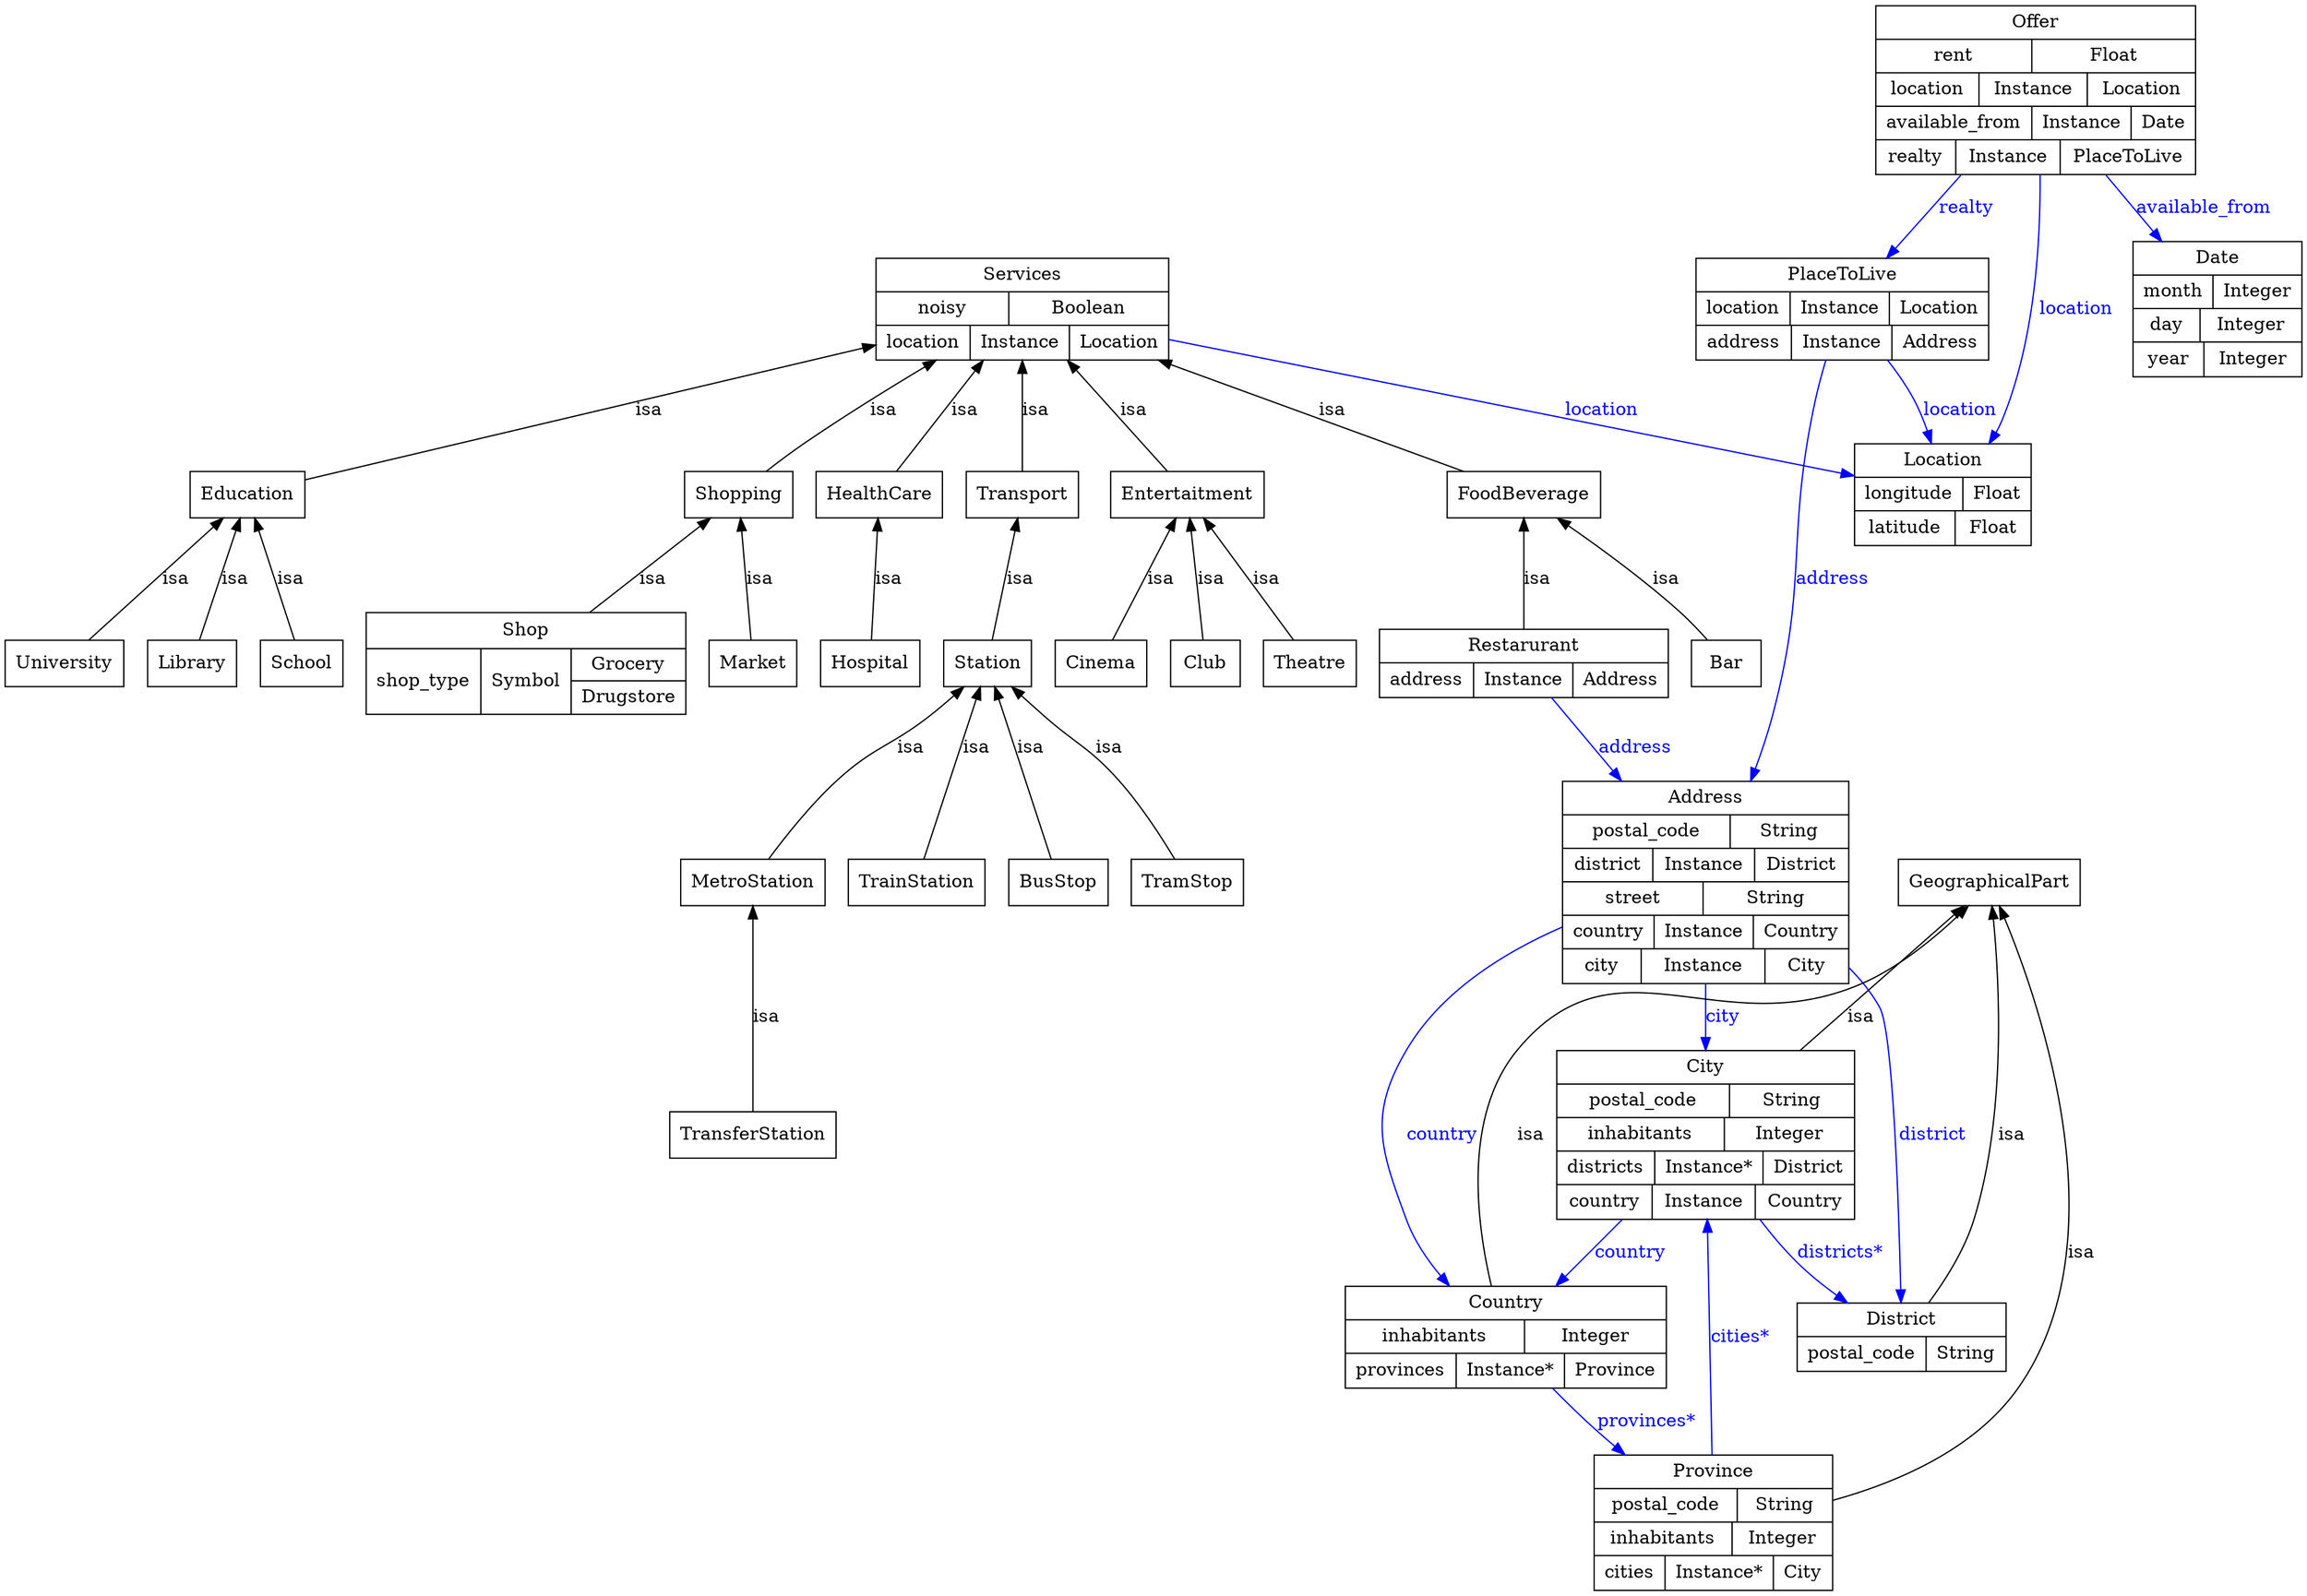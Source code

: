 digraph house {
	node [label="\N"];
	graph [bb="0,0,1607.4,1118"];
	PlaceToLive [label="{PlaceToLive|{location|Instance|{Location}}|{address|Instance|{Address}}}", shape=record, color="0.0,0.0,0.0", fontcolor="0.0,0.0,0.0", pos="345.38,745", rects="252.88,758,437.88,784 252.88,732,312.88,758 312.88,732,373.88,758 373.88,732,437.88,758 252.88,706,311.88,732 311.88,706,374.88,\
732 374.88,706,437.88,732", width="2.5556", height="1.0972"];
	Location [label="{Location|{longitude|Float}|{latitude|Float}}", shape=record, color="0.0,0.0,0.0", fontcolor="0.0,0.0,0.0", pos="191.38,559", rects="135.88,572,246.88,598 135.88,546,202.88,572 202.88,546,246.88,572 135.88,520,197.88,546 197.88,520,246.88,546", width="1.5278", height="1.0972"];
	Address [label="{Address|{postal_code|String}|{district|Instance|{District}}|{street|String}|{country|Instance|{Country}}|{city|Instance|{City}}\
}", shape=record, color="0.0,0.0,0.0", fontcolor="0.0,0.0,0.0", pos="448.38,559", rects="359.38,611,537.38,637 359.38,585,464.38,611 464.38,585,537.38,611 359.38,559,415.38,585 415.38,559,478.38,585 478.38,559,537.38,\
585 359.38,533,446.38,559 446.38,533,537.38,559 359.38,507,416.38,533 416.38,507,477.38,533 477.38,507,537.38,533 359.38,481,409.38\
,507 409.38,481,484.38,507 484.38,481,537.38,507", width="2.4722", height="2.1806"];
	Province [label="{Province|{postal_code|String}|{inhabitants|Integer}|{cities|Instance*|{City}}}", shape=record, color="0.0,0.0,0.0", fontcolor="0.0,0.0,0.0", pos="576.38,53", rects="500.38,79,652.38,105 500.38,53,592.38,79 592.38,53,652.38,79 500.38,27,586.38,53 586.38,27,652.38,53 500.38,1,545.38,27 545.38,1\
,613.38,27 613.38,1,652.38,27", width="2.1111", height="1.4583"];
	GeographicalPart [label=GeographicalPart, shape=box, color="0.0,0.0,0.0", fontcolor="0.0,0.0,0.0", pos="632.38,559", width="1.5278", height="0.5"];
	City [label="{City|{postal_code|String}|{inhabitants|Integer}|{districts|Instance*|{District}}|{country|Instance|{Country}}}", shape=record, color="0.0,0.0,0.0", fontcolor="0.0,0.0,0.0", pos="448.38,360", rects="356.38,399,540.38,425 356.38,373,464.38,399 464.38,373,540.38,399 356.38,347,458.38,373 458.38,347,540.38,373 356.38,321,415.38,\
347 415.38,321,483.38,347 483.38,321,540.38,347 356.38,295,415.38,321 415.38,295,478.38,321 478.38,295,540.38,321", width="2.5556", height="1.8194"];
	District [label="{District|{postal_code|String}}", shape=record, color="0.0,0.0,0.0", fontcolor="0.0,0.0,0.0", pos="322.38,200", rects="257.38,200,387.38,226 257.38,174,338.38,200 338.38,174,387.38,200", width="1.8056", height="0.73611"];
	Bar [label=Bar, shape=box, color="0.0,0.0,0.0", fontcolor="0.0,0.0,0.0", pos="482.38,745", width="0.75", height="0.5"];
	FoodBeverage [label=FoodBeverage, shape=box, color="0.0,0.0,0.0", fontcolor="0.0,0.0,0.0", pos="616.38,918", width="1.3056", height="0.5"];
	Club [label=Club, shape=box, color="0.0,0.0,0.0", fontcolor="0.0,0.0,0.0", pos="750.38,745", width="0.75", height="0.5"];
	Entertaitment [label=Entertaitment, shape=box, color="0.0,0.0,0.0", fontcolor="0.0,0.0,0.0", pos="861.38,918", width="1.25", height="0.5"];
	TramStop [label=TramStop, shape=box, color="0.0,0.0,0.0", fontcolor="0.0,0.0,0.0", pos="1160.4,559", width="0.97222", height="0.5"];
	Station [label=Station, shape=box, color="0.0,0.0,0.0", fontcolor="0.0,0.0,0.0", pos="1208.4,745", width="0.75", height="0.5"];
	Restarurant [label="{Restarurant|{address|Instance|{Address}}}", shape=record, color="0.0,0.0,0.0", fontcolor="0.0,0.0,0.0", pos="616.38,745", rects="527.38,745,705.38,771 527.38,719,584.38,745 584.38,719,645.38,745 645.38,719,705.38,745", width="2.4722", height="0.73611"];
	TrainStation [label=TrainStation, shape=box, color="0.0,0.0,0.0", fontcolor="0.0,0.0,0.0", pos="1255.4,559", width="1.1667", height="0.5"];
	Education [label=Education, shape=box, color="0.0,0.0,0.0", fontcolor="0.0,0.0,0.0", pos="1046.4,918", width="0.97222", height="0.5"];
	Services [label="{Services|{noisy|Boolean}|{location|Instance|{Location}}}", shape=record, color="0.0,0.0,0.0", fontcolor="0.0,0.0,0.0", pos="1046.4,1078", rects="953.88,1091,1138.9,1117 953.88,1065,1037.9,1091 1037.9,1065,1138.9,1091 953.88,1039,1013.9,1065 1013.9,1039,1074.9,1065 1074.9,1039\
,1138.9,1065", width="2.5556", height="1.0972"];
	Library [label=Library, shape=box, color="0.0,0.0,0.0", fontcolor="0.0,0.0,0.0", pos="973.38,745", width="0.77778", height="0.5"];
	Transport [label=Transport, shape=box, color="0.0,0.0,0.0", fontcolor="0.0,0.0,0.0", pos="1164.4,918", width="0.94444", height="0.5"];
	Offer [label="{Offer|{rent|Float}|{location|Instance|{Location}}|{available_from|Instance|{Date}}|{realty|Instance|{PlaceToLive}}}", shape=record, color="0.0,0.0,0.0", fontcolor="0.0,0.0,0.0", pos="191.38,918", rects="90.378,957,292.38,983 90.378,931,187.38,957 187.38,931,292.38,957 90.378,905,155.38,931 155.38,905,222.38,931 222.38,905,292.38,\
931 90.378,879,189.38,905 189.38,879,250.38,905 250.38,879,292.38,905 90.378,853,140.38,879 140.38,853,204.38,879 204.38,853,292.38\
,879", width="2.8056", height="1.8194"];
	Date [label="{Date|{month|Integer}|{day|Integer}|{year|Integer}}", shape=record, color="0.0,0.0,0.0", fontcolor="0.0,0.0,0.0", pos="98.378,745", rects="45.878,771,150.88,797 45.878,745,96.878,771 96.878,745,150.88,771 45.878,719,88.878,745 88.878,719,150.88,745 45.878,693,90.878,\
719 90.878,693,150.88,719", width="1.4444", height="1.4583"];
	Country [label="{Country|{inhabitants|Integer}|{provinces|Instance*|{Province}}}", shape=record, color="0.0,0.0,0.0", fontcolor="0.0,0.0,0.0", pos="576.38,200", rects="475.88,213,676.88,239 475.88,187,586.88,213 586.88,187,676.88,213 475.88,161,544.88,187 544.88,161,612.88,187 612.88,161,676.88,\
187", width="2.7778", height="1.0972"];
	Shopping [label=Shopping, shape=box, color="0.0,0.0,0.0", fontcolor="0.0,0.0,0.0", pos="1281.4,918", width="0.94444", height="0.5"];
	MetroStation [label=MetroStation, shape=box, color="0.0,0.0,0.0", fontcolor="0.0,0.0,0.0", pos="1359.4,559", width="1.2222", height="0.5"];
	Market [label=Market, shape=box, color="0.0,0.0,0.0", fontcolor="0.0,0.0,0.0", pos="1281.4,745", width="0.77778", height="0.5"];
	School [label=School, shape=box, color="0.0,0.0,0.0", fontcolor="0.0,0.0,0.0", pos="1046.4,745", width="0.75", height="0.5"];
	Theatre [label=Theatre, shape=box, color="0.0,0.0,0.0", fontcolor="0.0,0.0,0.0", pos="823.38,745", width="0.77778", height="0.5"];
	Hospital [label=Hospital, shape=box, color="0.0,0.0,0.0", fontcolor="0.0,0.0,0.0", pos="1576.4,745", width="0.86111", height="0.5"];
	HealthCare [label=HealthCare, shape=box, color="0.0,0.0,0.0", fontcolor="0.0,0.0,0.0", pos="1474.4,918", width="1.0833", height="0.5"];
	TransferStation [label=TransferStation, shape=box, color="0.0,0.0,0.0", fontcolor="0.0,0.0,0.0", pos="1359.4,360", width="1.3889", height="0.5"];
	University [label=University, shape=box, color="0.0,0.0,0.0", fontcolor="0.0,0.0,0.0", pos="1127.4,745", width=1, height="0.5"];
	Cinema [label=Cinema, shape=box, color="0.0,0.0,0.0", fontcolor="0.0,0.0,0.0", pos="898.38,745", width="0.80556", height="0.5"];
	BusStop [label=BusStop, shape=box, color="0.0,0.0,0.0", fontcolor="0.0,0.0,0.0", pos="1076.4,559", width="0.86111", height="0.5"];
	Shop [label="{Shop|{shop_type|Symbol|{Grocery|Drugstore}}}", shape=record, color="0.0,0.0,0.0", fontcolor="0.0,0.0,0.0", pos="1427.4,745", rects="1326.9,758,1527.9,784 1326.9,706,1398.9,758 1398.9,706,1457.9,758 1457.9,732,1527.9,758 1457.9,706,1527.9,732", width="2.7778", height="1.0972"];
	PlaceToLive -> Location [style=filled, label=location, color="0.6666667,1.0,1.0", fontcolor="0.6666667,1.0,1.0", pos="e,223.73,598.07 312.72,705.55 288.65,676.48 255.81,636.81 230.36,606.08", lp="303.38,665"];
	PlaceToLive -> Address [style=filled, label=address, color="0.6666667,1.0,1.0", fontcolor="0.6666667,1.0,1.0", pos="e,405.14,637.08 367.22,705.55 376.88,688.11 388.66,666.84 400.21,645.98", lp="413.88,665"];
	GeographicalPart -> Province [label=isa, color="0.0,0.0,0.0", fontcolor="0.0,0.0,0.0", dir=back, pos="s,641.24,540.63 645.49,531.2 675.04,464.36 740.16,290.55 685.38,160 676.76,139.46 662.06,120.88 646.2,105.18", lp="713.88,267"];
	Province -> City [style=filled, label="cities*", color="0.6666667,1.0,1.0", fontcolor="0.6666667,1.0,1.0", pos="e,426.54,294.98 500.13,90.515 473.68,107.75 447,130.92 432.38,160 413.12,198.3 416.08,246 424.34,285.21", lp="449.88,200"];
	GeographicalPart -> District [label=isa, color="0.0,0.0,0.0", fontcolor="0.0,0.0,0.0", dir=back, pos="s,618.02,540.75 611.25,532.97 595.32,515.17 571.91,492.61 546.38,480 458.43,436.55 391.9,503.97 332.38,426 287.34,367 303.35,271.93\
 314.82,226.21", lp="339.88,360"];
	FoodBeverage -> Bar [label=isa, color="0.0,0.0,0.0", fontcolor="0.0,0.0,0.0", dir=back, pos="s,600.58,899.7 593.84,891.78 573.52,867.82 543.12,831.18 518.38,798 510,786.76 501.15,773.75 494.32,763.43", lp="550.88,825"];
	Entertaitment -> Club [label=isa, color="0.0,0.0,0.0", fontcolor="0.0,0.0,0.0", dir=back, pos="s,849.71,899.81 844.3,891.38 821.5,855.85 781.72,793.84 762.06,763.2", lp="812.88,825"];
	Station -> TramStop [label=isa, color="0.0,0.0,0.0", fontcolor="0.0,0.0,0.0", dir=back, pos="s,1203.7,726.83 1201.1,716.76 1191.1,678.11 1173.5,609.8 1165.1,577.25", lp="1195.9,665"];
	FoodBeverage -> Restarurant [label=isa, color="0.0,0.0,0.0", fontcolor="0.0,0.0,0.0", dir=back, pos="s,616.38,899.81 616.38,889.51 616.38,856.6 616.38,802.9 616.38,771.06", lp="623.88,825"];
	Restarurant -> Address [style=filled, label=address, color="0.6666667,1.0,1.0", fontcolor="0.6666667,1.0,1.0", pos="e,519.19,637.4 592.66,718.75 575.14,699.34 550.21,671.74 525.99,644.93", lp="567.88,665"];
	Station -> TrainStation [label=isa, color="0.0,0.0,0.0", fontcolor="0.0,0.0,0.0", dir=back, pos="s,1213,726.83 1215.5,716.76 1225.3,678.11 1242.5,609.8 1250.8,577.25", lp="1237.9,665"];
	Services -> Education [label=isa, color="0.0,0.0,0.0", fontcolor="0.0,0.0,0.0", dir=back, pos="s,1046.4,1038.9 1046.4,1028.5 1046.4,997.13 1046.4,958.35 1046.4,936.07", lp="1053.9,1011"];
	Education -> Library [label=isa, color="0.0,0.0,0.0", fontcolor="0.0,0.0,0.0", dir=back, pos="s,1038.7,899.81 1034.8,890.48 1019.7,854.8 993.88,793.58 981.06,763.2", lp="1016.9,825"];
	Services -> Location [style=filled, label=location, color="0.6666667,1.0,1.0", fontcolor="0.6666667,1.0,1.0", pos="e,135.54,589.97 953.72,1074.9 724.91,1066.5 146.9,1040 81.378,984 -18.427,898.77 -17.24,811.34 37.378,692 55.946,651.43 93.675,618.52\
 127.14,595.58", lp="23.378,825"];
	Services -> Transport [label=isa, color="0.0,0.0,0.0", fontcolor="0.0,0.0,0.0", dir=back, pos="s,1075.2,1038.9 1081.4,1030.6 1104.8,998.82 1134.3,958.84 1151.1,936.07", lp="1108.9,1011"];
	Offer -> Location [style=filled, label=location, color="0.6666667,1.0,1.0", fontcolor="0.6666667,1.0,1.0", pos="e,191.38,598.04 191.38,852.99 191.38,782.55 191.38,671.75 191.38,608.2", lp="213.38,745"];
	Offer -> Date [style=filled, label=available_from, color="0.6666667,1.0,1.0", fontcolor="0.6666667,1.0,1.0", pos="e,88.015,797.4 105.55,852.78 101.2,846.85 97.387,840.59 94.378,834 90.642,825.82 88.809,816.77 88.207,807.66", lp="135.88,825"];
	Offer -> PlaceToLive [style=filled, label=realty, color="0.6666667,1.0,1.0", fontcolor="0.6666667,1.0,1.0", pos="e,310.54,784.14 249.6,852.6 267.56,832.42 286.97,810.61 303.6,791.94", lp="296.88,825"];
	GeographicalPart -> City [label=isa, color="0.0,0.0,0.0", fontcolor="0.0,0.0,0.0", dir=back, pos="s,615.73,540.99 608.76,533.46 583.64,506.29 542.9,462.23 508.77,425.32", lp="547.88,453"];
	City -> District [style=filled, label="districts*", color="0.6666667,1.0,1.0", fontcolor="0.6666667,1.0,1.0", pos="e,332.39,226.29 374.64,294.67 369.2,288.59 364.03,282.34 359.38,276 350.36,263.72 342.57,248.91 336.5,235.63", lp="384.38,267"];
	City -> Country [style=filled, label=country, color="0.6666667,1.0,1.0", fontcolor="0.6666667,1.0,1.0", pos="e,537.76,239.28 493.02,294.79 502.1,282.34 511.81,269.59 521.38,258 524.42,254.31 527.64,250.57 530.93,246.85", lp="541.88,267"];
	Services -> Shopping [label=isa, color="0.0,0.0,0.0", fontcolor="0.0,0.0,0.0", dir=back, pos="s,1120.5,1038.9 1129.4,1033.7 1155.1,1019 1183,1001.7 1207.4,984 1227.6,969.33 1248.6,950.1 1263.1,936.19", lp="1184.9,1011"];
	Services -> Entertaitment [label=isa, color="0.0,0.0,0.0", fontcolor="0.0,0.0,0.0", dir=back, pos="s,1001.1,1038.9 993.4,1032.2 956.41,1000.2 909.04,959.22 882.27,936.07", lp="982.88,1011"];
	Address -> District [style=filled, label=district, color="0.6666667,1.0,1.0", fontcolor="0.6666667,1.0,1.0", pos="e,300.42,226 358.99,519.05 321.98,497.35 283.13,466.54 263.38,426 237.68,373.26 247.15,350.38 263.38,294 269.55,272.56 282.21,251.28\
 294.23,234.4", lp="282.38,360"];
	Address -> Country [style=filled, label=country, color="0.6666667,1.0,1.0", fontcolor="0.6666667,1.0,1.0", pos="e,575.49,239.12 537.58,493.65 546.18,483.95 553.77,473.36 559.38,462 568.53,443.47 573.24,319.74 575.22,249.14", lp="593.88,360"];
	Address -> City [style=filled, label=city, color="0.6666667,1.0,1.0", fontcolor="0.6666667,1.0,1.0", pos="e,448.38,425 448.38,480.92 448.38,465.88 448.38,450.16 448.38,435.21", lp="458.38,453"];
	Station -> MetroStation [label=isa, color="0.0,0.0,0.0", fontcolor="0.0,0.0,0.0", dir=back, pos="s,1219,726.98 1224.4,718.54 1230.2,709.74 1237.2,700.11 1244.4,692 1268.6,664.66 1282.2,665.41 1306.4,638 1323.3,618.8 1339.2,593.89\
 1349,577.22", lp="1293.9,665"];
	Services -> FoodBeverage [label=isa, color="0.0,0.0,0.0", fontcolor="0.0,0.0,0.0", dir=back, pos="s,953.87,1043.6 944.31,1040 855.47,1007 730.72,960.55 663.59,935.57", lp="889.88,1011"];
	Shopping -> Market [label=isa, color="0.0,0.0,0.0", fontcolor="0.0,0.0,0.0", dir=back, pos="s,1281.4,899.81 1281.4,889.56 1281.4,853.76 1281.4,793.32 1281.4,763.2", lp="1288.9,825"];
	Education -> School [label=isa, color="0.0,0.0,0.0", fontcolor="0.0,0.0,0.0", dir=back, pos="s,1046.4,899.81 1046.4,889.56 1046.4,853.76 1046.4,793.32 1046.4,763.2", lp="1053.9,825"];
	Entertaitment -> Theatre [label=isa, color="0.0,0.0,0.0", fontcolor="0.0,0.0,0.0", dir=back, pos="s,857.38,899.81 855.23,890.02 847.38,854.28 834.02,793.45 827.38,763.2", lp="849.88,825"];
	HealthCare -> Hospital [label=isa, color="0.0,0.0,0.0", fontcolor="0.0,0.0,0.0", dir=back, pos="s,1485.1,899.81 1490.3,890.93 1511.3,855.33 1547.7,793.71 1565.6,763.2", lp="1541.9,825"];
	GeographicalPart -> Country [label=isa, color="0.0,0.0,0.0", fontcolor="0.0,0.0,0.0", dir=back, pos="s,634.09,540.97 634.87,530.83 638.41,481.83 642.32,378.12 621.38,294 616.7,275.21 608.07,255.71 599.61,239.37", lp="643.88,360"];
	Country -> Province [style=filled, label="provinces*", color="0.6666667,1.0,1.0", fontcolor="0.6666667,1.0,1.0", pos="e,576.38,105.21 576.38,160.99 576.38,146.97 576.38,130.78 576.38,115.27", lp="605.88,133"];
	Transport -> Station [label=isa, color="0.0,0.0,0.0", fontcolor="0.0,0.0,0.0", dir=back, pos="s,1169,899.81 1171.5,890.02 1180.6,854.28 1196.1,793.45 1203.7,763.2", lp="1196.9,825"];
	MetroStation -> TransferStation [label=isa, color="0.0,0.0,0.0", fontcolor="0.0,0.0,0.0", dir=back, pos="s,1359.4,540.99 1359.4,530.75 1359.4,489.22 1359.4,412.89 1359.4,378.11", lp="1366.9,453"];
	Services -> HealthCare [label=isa, color="0.0,0.0,0.0", fontcolor="0.0,0.0,0.0", dir=back, pos="s,1139.1,1048.9 1148.9,1045.7 1201.7,1028.5 1266.9,1006.3 1324.4,984 1362.8,969.07 1405.9,949.88 1435.9,936.04", lp="1278.9,1011"];
	Education -> University [label=isa, color="0.0,0.0,0.0", fontcolor="0.0,0.0,0.0", dir=back, pos="s,1054.9,899.81 1059.3,890.48 1076,854.8 1104.6,793.58 1118.9,763.2", lp="1100.9,825"];
	Entertaitment -> Cinema [label=isa, color="0.0,0.0,0.0", fontcolor="0.0,0.0,0.0", dir=back, pos="s,865.27,899.81 867.36,890.02 875.01,854.28 888.02,793.45 894.49,763.2", lp="889.88,825"];
	Station -> BusStop [label=isa, color="0.0,0.0,0.0", fontcolor="0.0,0.0,0.0", dir=back, pos="s,1197.3,726.67 1191.7,718.07 1185.9,709.46 1179.2,700.08 1172.4,692 1150.1,665.56 1136.9,665.81 1116.4,638 1102.2,618.83 1090.5\
,593.91 1083.5,577.24", lp="1160.9,665"];
	Shopping -> Shop [label=isa, color="0.0,0.0,0.0", fontcolor="0.0,0.0,0.0", dir=back, pos="s,1296.7,899.81 1303.4,891.9 1327.5,863.35 1366.4,817.27 1394.2,784.33", lp="1374.9,825"];
}

